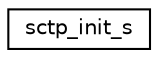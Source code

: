 digraph "Graphical Class Hierarchy"
{
 // LATEX_PDF_SIZE
  edge [fontname="Helvetica",fontsize="10",labelfontname="Helvetica",labelfontsize="10"];
  node [fontname="Helvetica",fontsize="10",shape=record];
  rankdir="LR";
  Node0 [label="sctp_init_s",height=0.2,width=0.4,color="black", fillcolor="white", style="filled",URL="$structsctp__init__s.html",tooltip=" "];
}
